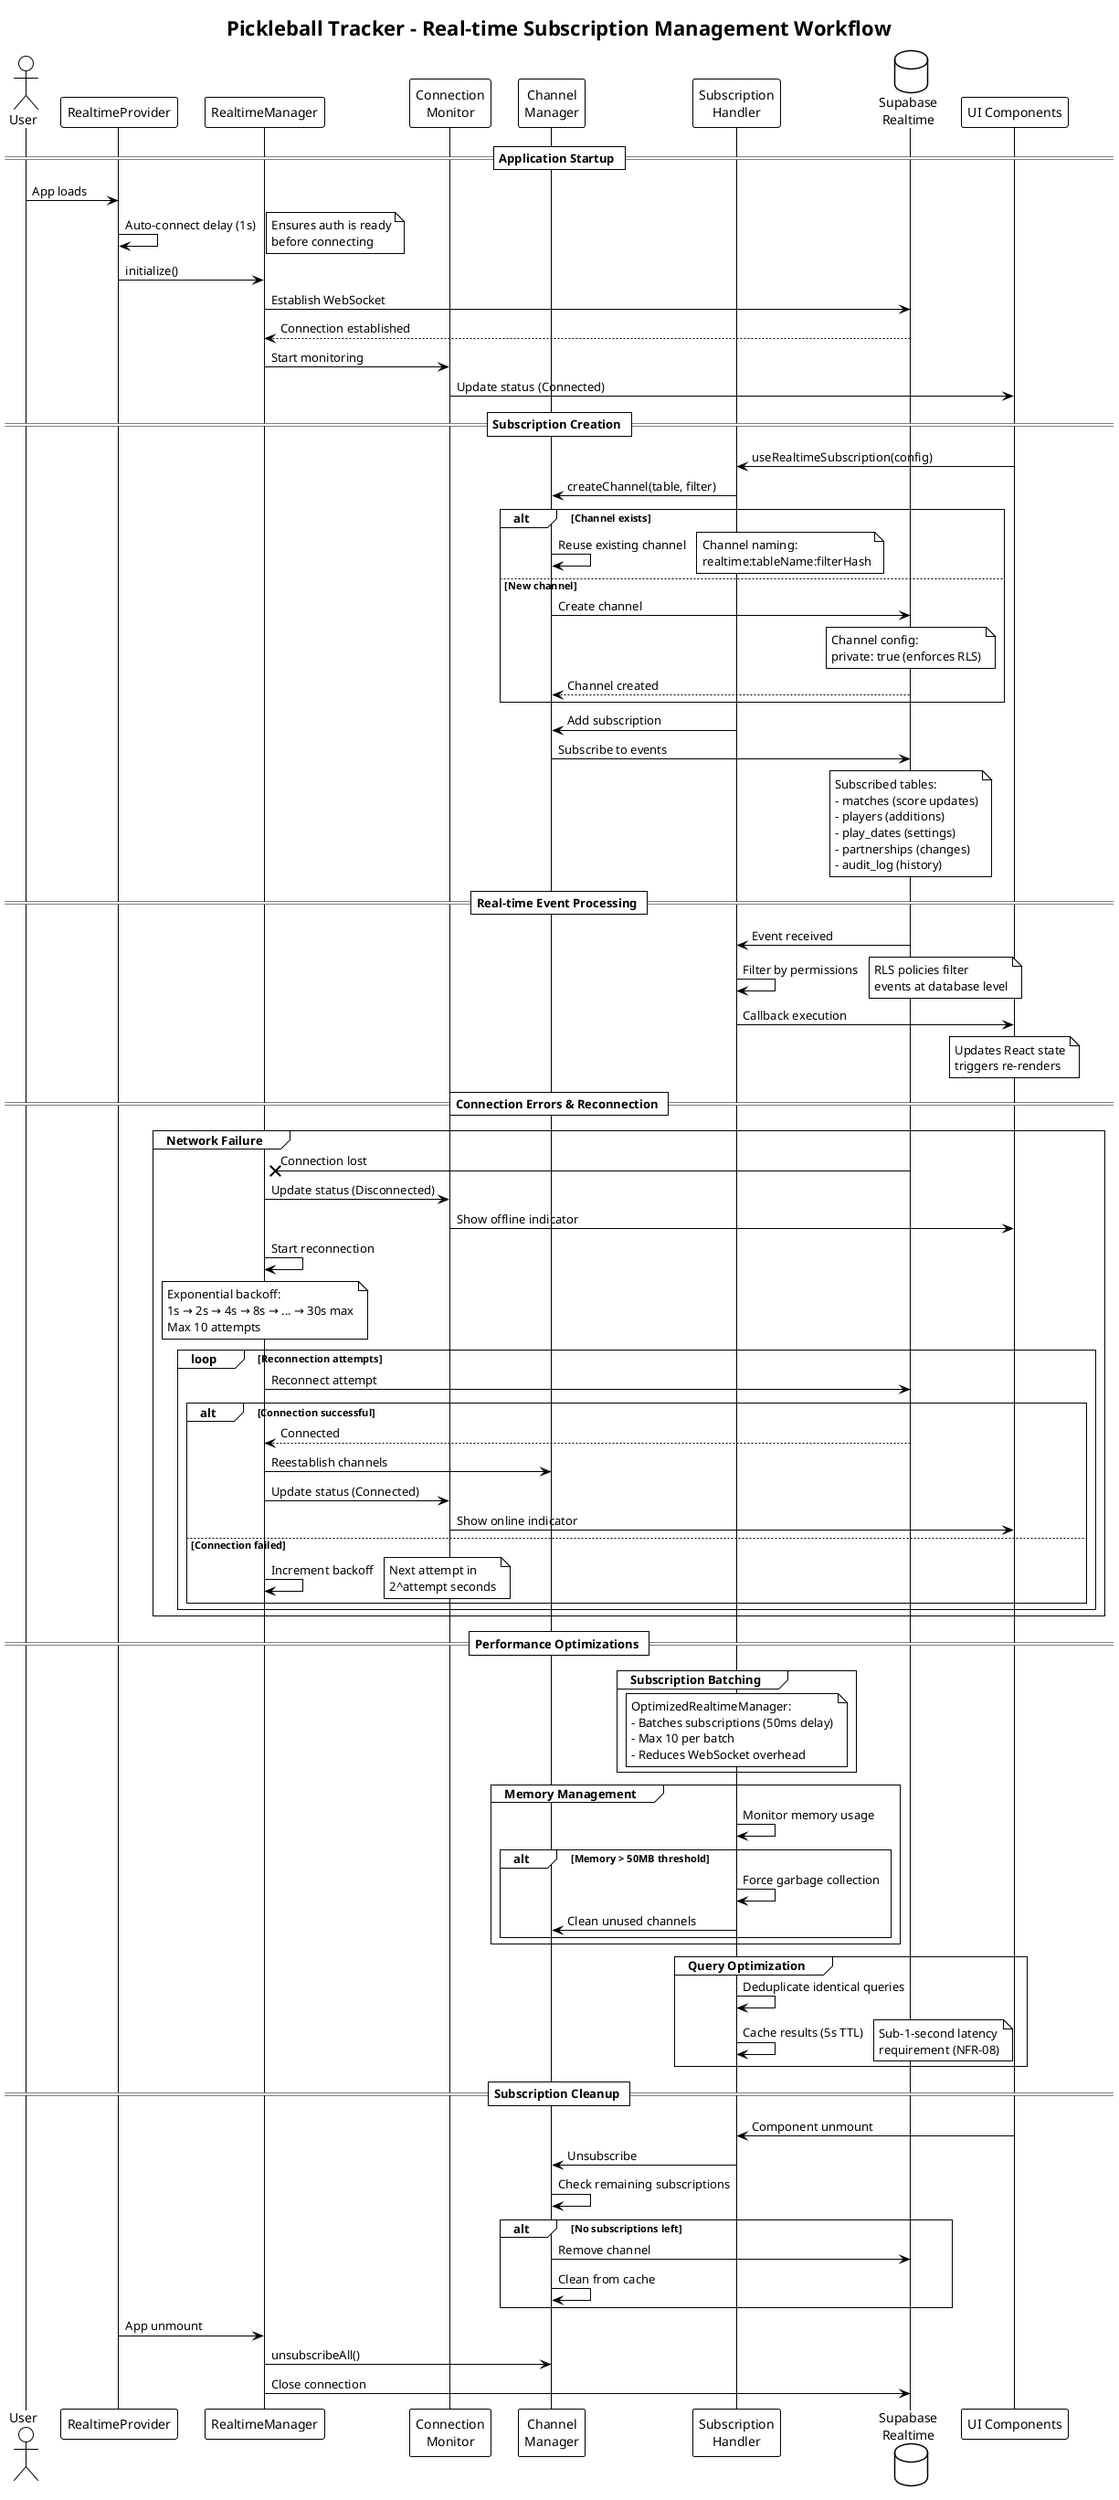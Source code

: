 @startuml Real-time Subscription Management
!theme plain

title Pickleball Tracker - Real-time Subscription Management Workflow

actor "User" as User
participant "RealtimeProvider" as Provider
participant "RealtimeManager" as Manager
participant "Connection\nMonitor" as Monitor
participant "Channel\nManager" as Channels
participant "Subscription\nHandler" as Handler
database "Supabase\nRealtime" as Realtime
participant "UI Components" as UI

== Application Startup ==
User -> Provider: App loads
Provider -> Provider: Auto-connect delay (1s)
note right: Ensures auth is ready\nbefore connecting
Provider -> Manager: initialize()
Manager -> Realtime: Establish WebSocket
Realtime --> Manager: Connection established
Manager -> Monitor: Start monitoring
Monitor -> UI: Update status (Connected)

== Subscription Creation ==
UI -> Handler: useRealtimeSubscription(config)
Handler -> Channels: createChannel(table, filter)

alt Channel exists
    Channels -> Channels: Reuse existing channel
    note right: Channel naming:\nrealtime:tableName:filterHash
else New channel
    Channels -> Realtime: Create channel
    note over Realtime: Channel config:\nprivate: true (enforces RLS)
    Realtime --> Channels: Channel created
end

Handler -> Channels: Add subscription
Channels -> Realtime: Subscribe to events
note over Realtime: Subscribed tables:\n- matches (score updates)\n- players (additions)\n- play_dates (settings)\n- partnerships (changes)\n- audit_log (history)

== Real-time Event Processing ==
Realtime -> Handler: Event received
Handler -> Handler: Filter by permissions
note right: RLS policies filter\nevents at database level

Handler -> UI: Callback execution
note over UI: Updates React state\ntriggers re-renders

== Connection Errors & Reconnection ==
group Network Failure
    Realtime -x Manager: Connection lost
    Manager -> Monitor: Update status (Disconnected)
    Monitor -> UI: Show offline indicator
    
    Manager -> Manager: Start reconnection
    note over Manager: Exponential backoff:\n1s → 2s → 4s → 8s → ... → 30s max\nMax 10 attempts
    
    loop Reconnection attempts
        Manager -> Realtime: Reconnect attempt
        alt Connection successful
            Realtime --> Manager: Connected
            Manager -> Channels: Reestablish channels
            Manager -> Monitor: Update status (Connected)
            Monitor -> UI: Show online indicator
        else Connection failed
            Manager -> Manager: Increment backoff
            note right: Next attempt in\n2^attempt seconds
        end
    end
end

== Performance Optimizations ==
group Subscription Batching
    note over Handler: OptimizedRealtimeManager:\n- Batches subscriptions (50ms delay)\n- Max 10 per batch\n- Reduces WebSocket overhead
end

group Memory Management
    Handler -> Handler: Monitor memory usage
    alt Memory > 50MB threshold
        Handler -> Handler: Force garbage collection
        Handler -> Channels: Clean unused channels
    end
end

group Query Optimization
    Handler -> Handler: Deduplicate identical queries
    Handler -> Handler: Cache results (5s TTL)
    note right: Sub-1-second latency\nrequirement (NFR-08)
end

== Subscription Cleanup ==
UI -> Handler: Component unmount
Handler -> Channels: Unsubscribe
Channels -> Channels: Check remaining subscriptions
alt No subscriptions left
    Channels -> Realtime: Remove channel
    Channels -> Channels: Clean from cache
end

Provider -> Manager: App unmount
Manager -> Channels: unsubscribeAll()
Manager -> Realtime: Close connection

@enduml